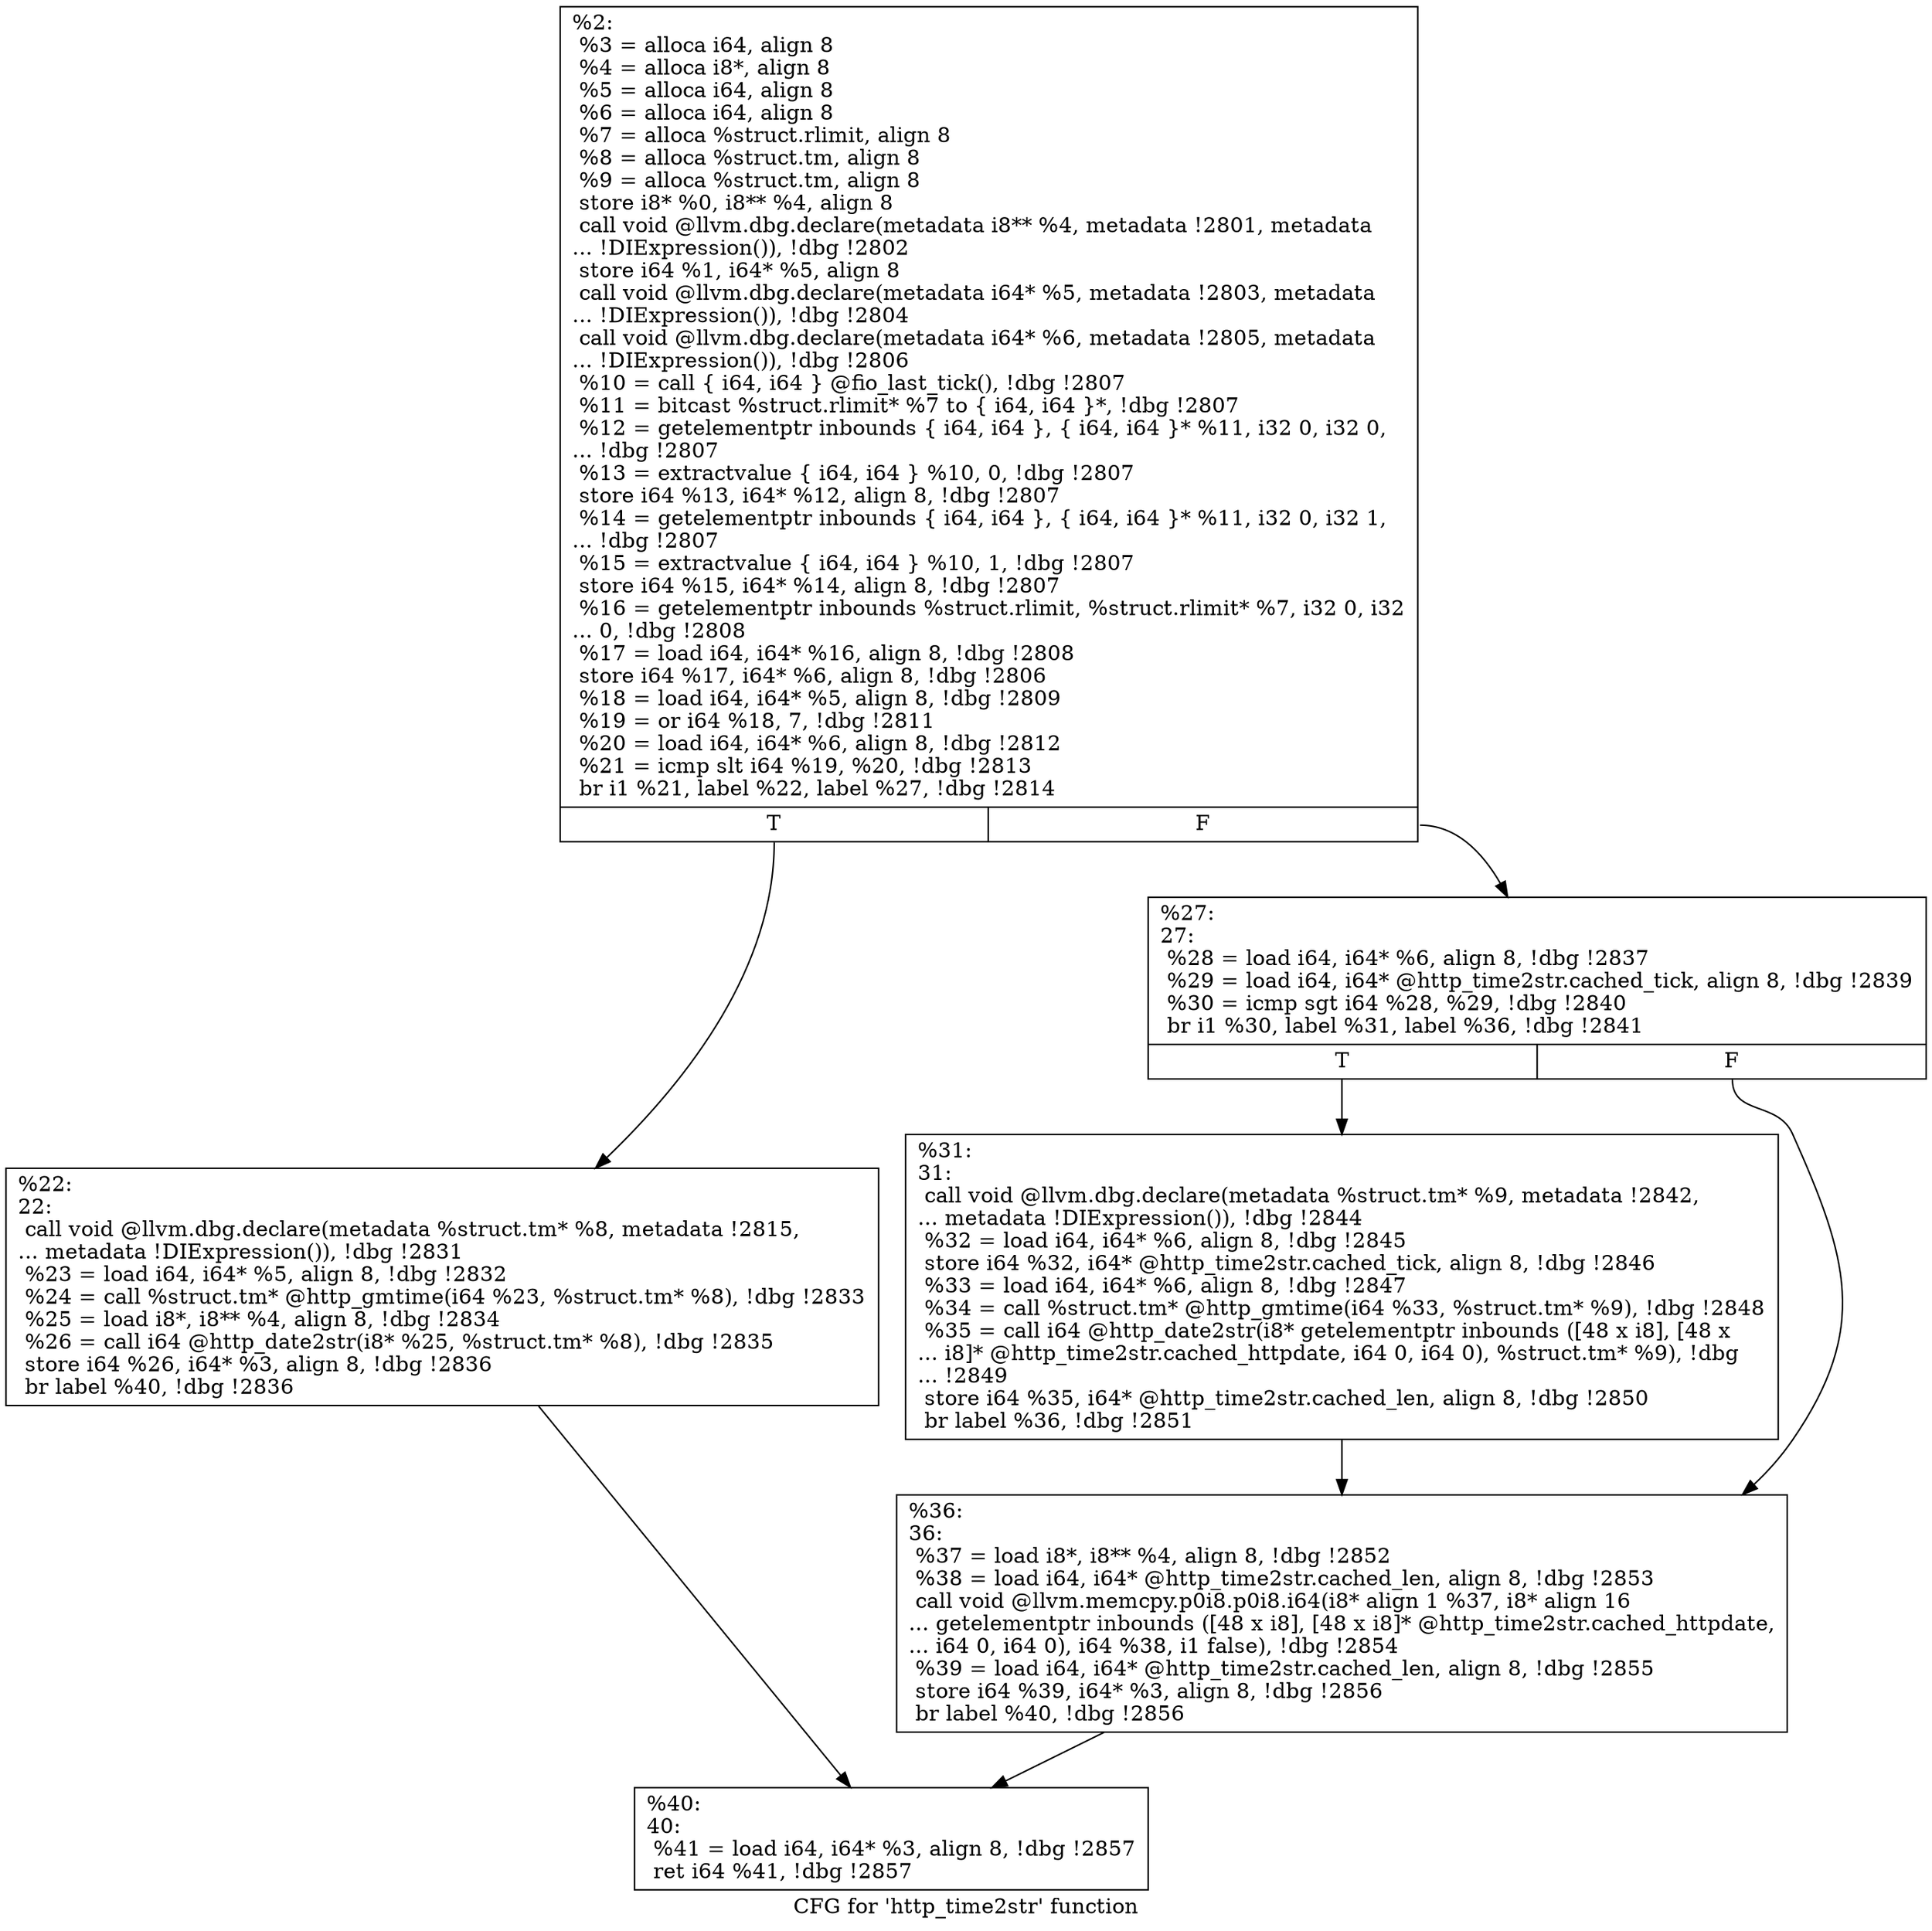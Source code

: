 digraph "CFG for 'http_time2str' function" {
	label="CFG for 'http_time2str' function";

	Node0x5568522bc630 [shape=record,label="{%2:\l  %3 = alloca i64, align 8\l  %4 = alloca i8*, align 8\l  %5 = alloca i64, align 8\l  %6 = alloca i64, align 8\l  %7 = alloca %struct.rlimit, align 8\l  %8 = alloca %struct.tm, align 8\l  %9 = alloca %struct.tm, align 8\l  store i8* %0, i8** %4, align 8\l  call void @llvm.dbg.declare(metadata i8** %4, metadata !2801, metadata\l... !DIExpression()), !dbg !2802\l  store i64 %1, i64* %5, align 8\l  call void @llvm.dbg.declare(metadata i64* %5, metadata !2803, metadata\l... !DIExpression()), !dbg !2804\l  call void @llvm.dbg.declare(metadata i64* %6, metadata !2805, metadata\l... !DIExpression()), !dbg !2806\l  %10 = call \{ i64, i64 \} @fio_last_tick(), !dbg !2807\l  %11 = bitcast %struct.rlimit* %7 to \{ i64, i64 \}*, !dbg !2807\l  %12 = getelementptr inbounds \{ i64, i64 \}, \{ i64, i64 \}* %11, i32 0, i32 0,\l... !dbg !2807\l  %13 = extractvalue \{ i64, i64 \} %10, 0, !dbg !2807\l  store i64 %13, i64* %12, align 8, !dbg !2807\l  %14 = getelementptr inbounds \{ i64, i64 \}, \{ i64, i64 \}* %11, i32 0, i32 1,\l... !dbg !2807\l  %15 = extractvalue \{ i64, i64 \} %10, 1, !dbg !2807\l  store i64 %15, i64* %14, align 8, !dbg !2807\l  %16 = getelementptr inbounds %struct.rlimit, %struct.rlimit* %7, i32 0, i32\l... 0, !dbg !2808\l  %17 = load i64, i64* %16, align 8, !dbg !2808\l  store i64 %17, i64* %6, align 8, !dbg !2806\l  %18 = load i64, i64* %5, align 8, !dbg !2809\l  %19 = or i64 %18, 7, !dbg !2811\l  %20 = load i64, i64* %6, align 8, !dbg !2812\l  %21 = icmp slt i64 %19, %20, !dbg !2813\l  br i1 %21, label %22, label %27, !dbg !2814\l|{<s0>T|<s1>F}}"];
	Node0x5568522bc630:s0 -> Node0x5568522bcf10;
	Node0x5568522bc630:s1 -> Node0x5568522bcf60;
	Node0x5568522bcf10 [shape=record,label="{%22:\l22:                                               \l  call void @llvm.dbg.declare(metadata %struct.tm* %8, metadata !2815,\l... metadata !DIExpression()), !dbg !2831\l  %23 = load i64, i64* %5, align 8, !dbg !2832\l  %24 = call %struct.tm* @http_gmtime(i64 %23, %struct.tm* %8), !dbg !2833\l  %25 = load i8*, i8** %4, align 8, !dbg !2834\l  %26 = call i64 @http_date2str(i8* %25, %struct.tm* %8), !dbg !2835\l  store i64 %26, i64* %3, align 8, !dbg !2836\l  br label %40, !dbg !2836\l}"];
	Node0x5568522bcf10 -> Node0x5568522bd050;
	Node0x5568522bcf60 [shape=record,label="{%27:\l27:                                               \l  %28 = load i64, i64* %6, align 8, !dbg !2837\l  %29 = load i64, i64* @http_time2str.cached_tick, align 8, !dbg !2839\l  %30 = icmp sgt i64 %28, %29, !dbg !2840\l  br i1 %30, label %31, label %36, !dbg !2841\l|{<s0>T|<s1>F}}"];
	Node0x5568522bcf60:s0 -> Node0x5568522bcfb0;
	Node0x5568522bcf60:s1 -> Node0x5568522bd000;
	Node0x5568522bcfb0 [shape=record,label="{%31:\l31:                                               \l  call void @llvm.dbg.declare(metadata %struct.tm* %9, metadata !2842,\l... metadata !DIExpression()), !dbg !2844\l  %32 = load i64, i64* %6, align 8, !dbg !2845\l  store i64 %32, i64* @http_time2str.cached_tick, align 8, !dbg !2846\l  %33 = load i64, i64* %6, align 8, !dbg !2847\l  %34 = call %struct.tm* @http_gmtime(i64 %33, %struct.tm* %9), !dbg !2848\l  %35 = call i64 @http_date2str(i8* getelementptr inbounds ([48 x i8], [48 x\l... i8]* @http_time2str.cached_httpdate, i64 0, i64 0), %struct.tm* %9), !dbg\l... !2849\l  store i64 %35, i64* @http_time2str.cached_len, align 8, !dbg !2850\l  br label %36, !dbg !2851\l}"];
	Node0x5568522bcfb0 -> Node0x5568522bd000;
	Node0x5568522bd000 [shape=record,label="{%36:\l36:                                               \l  %37 = load i8*, i8** %4, align 8, !dbg !2852\l  %38 = load i64, i64* @http_time2str.cached_len, align 8, !dbg !2853\l  call void @llvm.memcpy.p0i8.p0i8.i64(i8* align 1 %37, i8* align 16\l... getelementptr inbounds ([48 x i8], [48 x i8]* @http_time2str.cached_httpdate,\l... i64 0, i64 0), i64 %38, i1 false), !dbg !2854\l  %39 = load i64, i64* @http_time2str.cached_len, align 8, !dbg !2855\l  store i64 %39, i64* %3, align 8, !dbg !2856\l  br label %40, !dbg !2856\l}"];
	Node0x5568522bd000 -> Node0x5568522bd050;
	Node0x5568522bd050 [shape=record,label="{%40:\l40:                                               \l  %41 = load i64, i64* %3, align 8, !dbg !2857\l  ret i64 %41, !dbg !2857\l}"];
}
